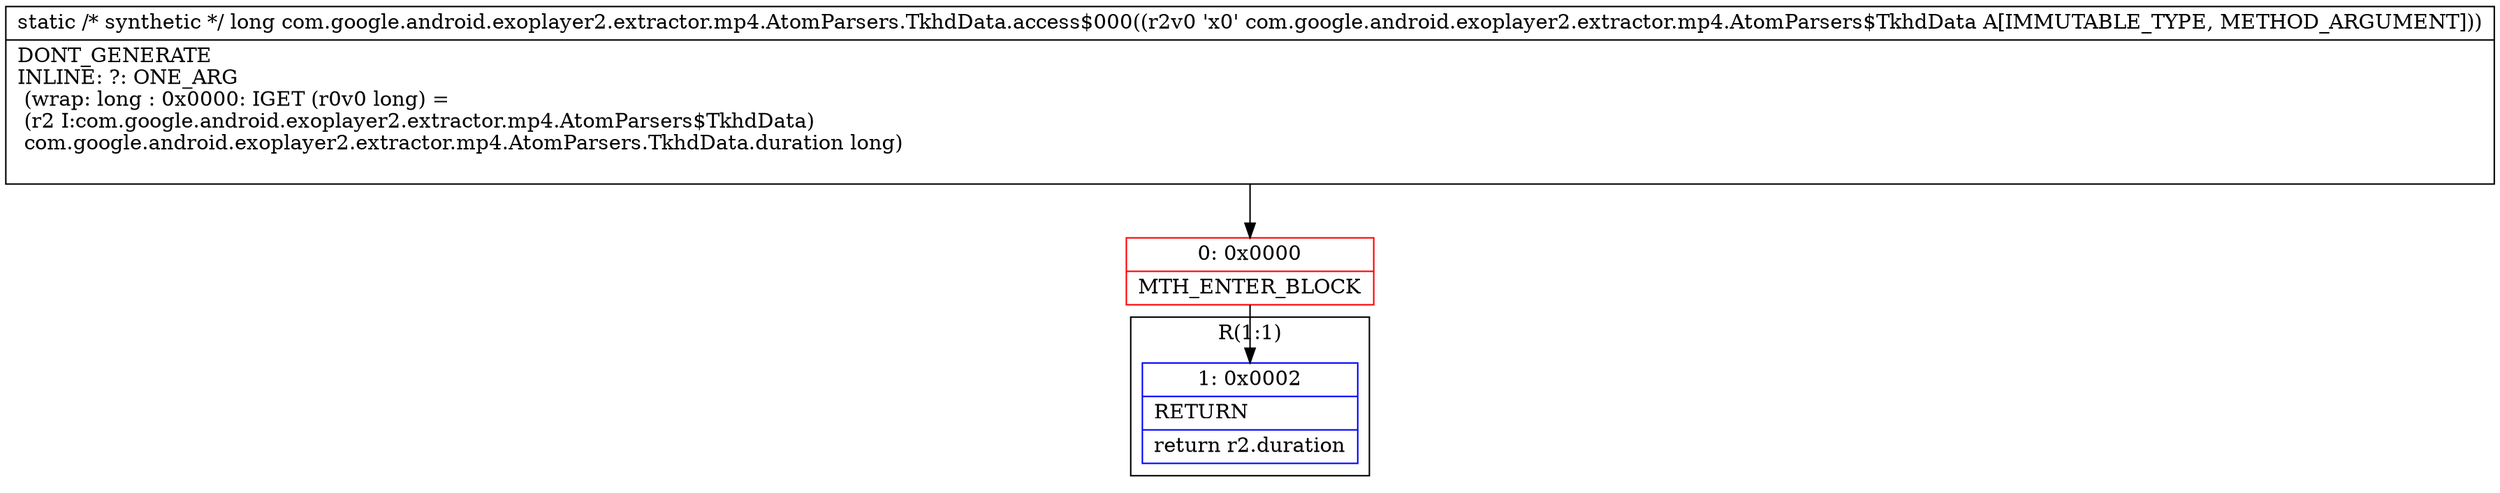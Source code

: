 digraph "CFG forcom.google.android.exoplayer2.extractor.mp4.AtomParsers.TkhdData.access$000(Lcom\/google\/android\/exoplayer2\/extractor\/mp4\/AtomParsers$TkhdData;)J" {
subgraph cluster_Region_1746703368 {
label = "R(1:1)";
node [shape=record,color=blue];
Node_1 [shape=record,label="{1\:\ 0x0002|RETURN\l|return r2.duration\l}"];
}
Node_0 [shape=record,color=red,label="{0\:\ 0x0000|MTH_ENTER_BLOCK\l}"];
MethodNode[shape=record,label="{static \/* synthetic *\/ long com.google.android.exoplayer2.extractor.mp4.AtomParsers.TkhdData.access$000((r2v0 'x0' com.google.android.exoplayer2.extractor.mp4.AtomParsers$TkhdData A[IMMUTABLE_TYPE, METHOD_ARGUMENT]))  | DONT_GENERATE\lINLINE: ?: ONE_ARG  \l  (wrap: long : 0x0000: IGET  (r0v0 long) = \l  (r2 I:com.google.android.exoplayer2.extractor.mp4.AtomParsers$TkhdData)\l com.google.android.exoplayer2.extractor.mp4.AtomParsers.TkhdData.duration long)\l\l}"];
MethodNode -> Node_0;
Node_0 -> Node_1;
}

